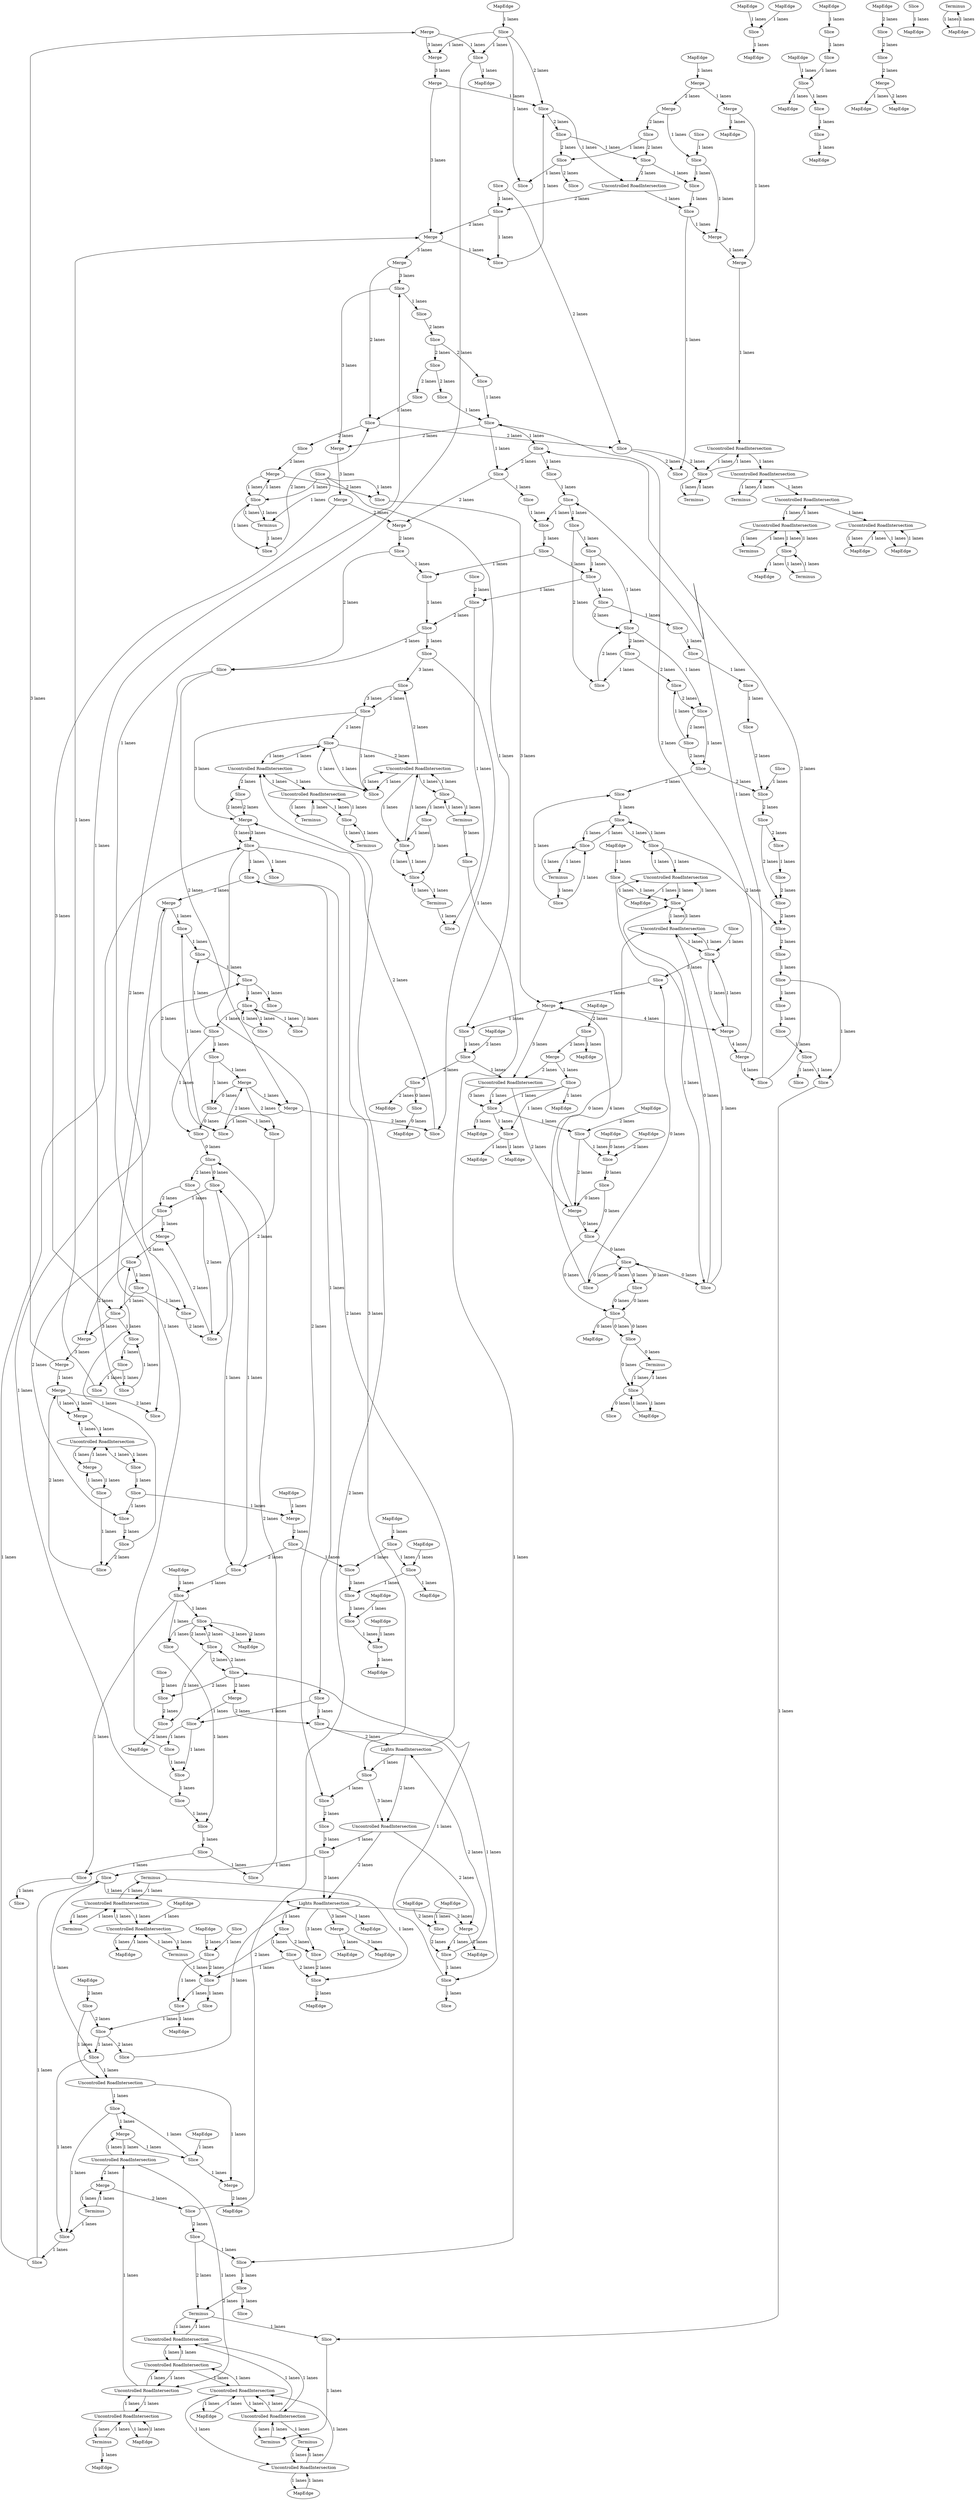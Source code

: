 digraph {
    0 [ label = "Merge" ]
    1 [ label = "MapEdge" ]
    2 [ label = "Merge" ]
    3 [ label = "Slice" ]
    4 [ label = "Lights RoadIntersection" ]
    5 [ label = "Merge" ]
    6 [ label = "Merge" ]
    7 [ label = "Merge" ]
    8 [ label = "Slice" ]
    9 [ label = "MapEdge" ]
    10 [ label = "Uncontrolled RoadIntersection" ]
    11 [ label = "Slice" ]
    12 [ label = "Slice" ]
    13 [ label = "Uncontrolled RoadIntersection" ]
    14 [ label = "Merge" ]
    15 [ label = "MapEdge" ]
    16 [ label = "MapEdge" ]
    17 [ label = "MapEdge" ]
    18 [ label = "Terminus" ]
    19 [ label = "MapEdge" ]
    20 [ label = "Slice" ]
    21 [ label = "Slice" ]
    22 [ label = "MapEdge" ]
    23 [ label = "Merge" ]
    24 [ label = "Uncontrolled RoadIntersection" ]
    25 [ label = "MapEdge" ]
    26 [ label = "Merge" ]
    27 [ label = "Slice" ]
    28 [ label = "MapEdge" ]
    29 [ label = "Slice" ]
    30 [ label = "Merge" ]
    31 [ label = "Terminus" ]
    32 [ label = "Merge" ]
    33 [ label = "Slice" ]
    34 [ label = "Uncontrolled RoadIntersection" ]
    35 [ label = "Terminus" ]
    36 [ label = "Merge" ]
    37 [ label = "Merge" ]
    38 [ label = "Uncontrolled RoadIntersection" ]
    39 [ label = "Terminus" ]
    40 [ label = "Uncontrolled RoadIntersection" ]
    41 [ label = "Terminus" ]
    42 [ label = "Merge" ]
    43 [ label = "Slice" ]
    44 [ label = "Slice" ]
    45 [ label = "Merge" ]
    46 [ label = "Terminus" ]
    47 [ label = "MapEdge" ]
    48 [ label = "Uncontrolled RoadIntersection" ]
    49 [ label = "Merge" ]
    50 [ label = "Slice" ]
    51 [ label = "Slice" ]
    52 [ label = "Merge" ]
    53 [ label = "Slice" ]
    54 [ label = "Slice" ]
    55 [ label = "Merge" ]
    56 [ label = "Slice" ]
    57 [ label = "Merge" ]
    58 [ label = "Merge" ]
    59 [ label = "Slice" ]
    60 [ label = "Slice" ]
    61 [ label = "MapEdge" ]
    62 [ label = "MapEdge" ]
    63 [ label = "MapEdge" ]
    64 [ label = "Slice" ]
    65 [ label = "Slice" ]
    66 [ label = "Slice" ]
    67 [ label = "Slice" ]
    68 [ label = "Merge" ]
    69 [ label = "Merge" ]
    70 [ label = "MapEdge" ]
    71 [ label = "Slice" ]
    72 [ label = "Slice" ]
    73 [ label = "Slice" ]
    74 [ label = "Slice" ]
    75 [ label = "Slice" ]
    76 [ label = "Uncontrolled RoadIntersection" ]
    77 [ label = "Uncontrolled RoadIntersection" ]
    78 [ label = "Uncontrolled RoadIntersection" ]
    79 [ label = "Slice" ]
    80 [ label = "MapEdge" ]
    81 [ label = "Slice" ]
    82 [ label = "Slice" ]
    83 [ label = "MapEdge" ]
    84 [ label = "Terminus" ]
    85 [ label = "MapEdge" ]
    86 [ label = "Uncontrolled RoadIntersection" ]
    87 [ label = "Terminus" ]
    88 [ label = "Uncontrolled RoadIntersection" ]
    89 [ label = "MapEdge" ]
    90 [ label = "Merge" ]
    91 [ label = "MapEdge" ]
    92 [ label = "MapEdge" ]
    93 [ label = "Slice" ]
    94 [ label = "Slice" ]
    95 [ label = "Slice" ]
    96 [ label = "Slice" ]
    97 [ label = "Uncontrolled RoadIntersection" ]
    98 [ label = "Slice" ]
    99 [ label = "MapEdge" ]
    100 [ label = "Slice" ]
    101 [ label = "Slice" ]
    102 [ label = "MapEdge" ]
    103 [ label = "Slice" ]
    104 [ label = "Slice" ]
    105 [ label = "Slice" ]
    106 [ label = "Slice" ]
    107 [ label = "Slice" ]
    108 [ label = "Slice" ]
    109 [ label = "Merge" ]
    110 [ label = "Merge" ]
    111 [ label = "Slice" ]
    112 [ label = "Slice" ]
    113 [ label = "Slice" ]
    114 [ label = "Slice" ]
    115 [ label = "Slice" ]
    116 [ label = "Slice" ]
    117 [ label = "Slice" ]
    118 [ label = "Slice" ]
    119 [ label = "Slice" ]
    120 [ label = "Slice" ]
    121 [ label = "Slice" ]
    122 [ label = "Slice" ]
    123 [ label = "Slice" ]
    124 [ label = "MapEdge" ]
    125 [ label = "MapEdge" ]
    126 [ label = "Slice" ]
    127 [ label = "MapEdge" ]
    128 [ label = "Slice" ]
    129 [ label = "Slice" ]
    130 [ label = "Merge" ]
    131 [ label = "Merge" ]
    132 [ label = "Terminus" ]
    133 [ label = "Slice" ]
    134 [ label = "Slice" ]
    135 [ label = "MapEdge" ]
    136 [ label = "MapEdge" ]
    137 [ label = "Slice" ]
    138 [ label = "Slice" ]
    139 [ label = "Slice" ]
    140 [ label = "MapEdge" ]
    141 [ label = "MapEdge" ]
    142 [ label = "Slice" ]
    143 [ label = "Slice" ]
    144 [ label = "Slice" ]
    145 [ label = "Uncontrolled RoadIntersection" ]
    146 [ label = "MapEdge" ]
    147 [ label = "Terminus" ]
    148 [ label = "MapEdge" ]
    149 [ label = "Slice" ]
    150 [ label = "Slice" ]
    151 [ label = "Slice" ]
    152 [ label = "MapEdge" ]
    153 [ label = "MapEdge" ]
    154 [ label = "Slice" ]
    155 [ label = "Slice" ]
    156 [ label = "Slice" ]
    157 [ label = "Slice" ]
    158 [ label = "MapEdge" ]
    159 [ label = "Slice" ]
    160 [ label = "Slice" ]
    161 [ label = "Terminus" ]
    162 [ label = "MapEdge" ]
    163 [ label = "Uncontrolled RoadIntersection" ]
    164 [ label = "Uncontrolled RoadIntersection" ]
    165 [ label = "Slice" ]
    166 [ label = "Slice" ]
    167 [ label = "Slice" ]
    168 [ label = "Slice" ]
    169 [ label = "Slice" ]
    170 [ label = "Slice" ]
    171 [ label = "Slice" ]
    172 [ label = "Slice" ]
    173 [ label = "Slice" ]
    174 [ label = "Slice" ]
    175 [ label = "Slice" ]
    176 [ label = "Slice" ]
    177 [ label = "Slice" ]
    178 [ label = "MapEdge" ]
    179 [ label = "Slice" ]
    180 [ label = "Slice" ]
    181 [ label = "Slice" ]
    182 [ label = "Uncontrolled RoadIntersection" ]
    183 [ label = "Slice" ]
    184 [ label = "MapEdge" ]
    185 [ label = "MapEdge" ]
    186 [ label = "Slice" ]
    187 [ label = "Merge" ]
    188 [ label = "Merge" ]
    189 [ label = "Slice" ]
    190 [ label = "Slice" ]
    191 [ label = "Slice" ]
    192 [ label = "Slice" ]
    193 [ label = "Slice" ]
    194 [ label = "Slice" ]
    195 [ label = "Merge" ]
    196 [ label = "Slice" ]
    197 [ label = "Slice" ]
    198 [ label = "Slice" ]
    199 [ label = "Merge" ]
    200 [ label = "Slice" ]
    201 [ label = "Uncontrolled RoadIntersection" ]
    202 [ label = "Slice" ]
    203 [ label = "Slice" ]
    204 [ label = "Slice" ]
    205 [ label = "Slice" ]
    206 [ label = "Slice" ]
    207 [ label = "Slice" ]
    208 [ label = "Merge" ]
    209 [ label = "Slice" ]
    210 [ label = "Slice" ]
    211 [ label = "Slice" ]
    212 [ label = "Slice" ]
    213 [ label = "Slice" ]
    214 [ label = "MapEdge" ]
    215 [ label = "Merge" ]
    216 [ label = "MapEdge" ]
    217 [ label = "MapEdge" ]
    218 [ label = "Slice" ]
    219 [ label = "Slice" ]
    220 [ label = "Slice" ]
    221 [ label = "Slice" ]
    222 [ label = "Slice" ]
    223 [ label = "Slice" ]
    224 [ label = "Slice" ]
    225 [ label = "Slice" ]
    226 [ label = "Slice" ]
    227 [ label = "Slice" ]
    228 [ label = "Slice" ]
    229 [ label = "Slice" ]
    230 [ label = "Slice" ]
    231 [ label = "Terminus" ]
    232 [ label = "Slice" ]
    233 [ label = "Slice" ]
    234 [ label = "Slice" ]
    235 [ label = "Slice" ]
    236 [ label = "Merge" ]
    237 [ label = "Merge" ]
    238 [ label = "Slice" ]
    239 [ label = "Slice" ]
    240 [ label = "Terminus" ]
    241 [ label = "MapEdge" ]
    242 [ label = "Uncontrolled RoadIntersection" ]
    243 [ label = "Uncontrolled RoadIntersection" ]
    244 [ label = "MapEdge" ]
    245 [ label = "Slice" ]
    246 [ label = "Slice" ]
    247 [ label = "Slice" ]
    248 [ label = "Slice" ]
    249 [ label = "Slice" ]
    250 [ label = "Slice" ]
    251 [ label = "Terminus" ]
    252 [ label = "Slice" ]
    253 [ label = "Slice" ]
    254 [ label = "Uncontrolled RoadIntersection" ]
    255 [ label = "Slice" ]
    256 [ label = "Slice" ]
    257 [ label = "MapEdge" ]
    258 [ label = "MapEdge" ]
    259 [ label = "Merge" ]
    260 [ label = "Slice" ]
    261 [ label = "Slice" ]
    262 [ label = "Slice" ]
    263 [ label = "MapEdge" ]
    264 [ label = "Slice" ]
    265 [ label = "MapEdge" ]
    266 [ label = "Slice" ]
    267 [ label = "Slice" ]
    268 [ label = "Slice" ]
    269 [ label = "Slice" ]
    270 [ label = "Slice" ]
    271 [ label = "Slice" ]
    272 [ label = "Slice" ]
    273 [ label = "Slice" ]
    274 [ label = "Slice" ]
    275 [ label = "Slice" ]
    276 [ label = "Slice" ]
    277 [ label = "Slice" ]
    278 [ label = "Slice" ]
    279 [ label = "Slice" ]
    280 [ label = "Slice" ]
    281 [ label = "Slice" ]
    282 [ label = "Slice" ]
    283 [ label = "Slice" ]
    284 [ label = "Slice" ]
    285 [ label = "Slice" ]
    286 [ label = "Slice" ]
    287 [ label = "Slice" ]
    288 [ label = "Slice" ]
    289 [ label = "Slice" ]
    290 [ label = "Slice" ]
    291 [ label = "Slice" ]
    292 [ label = "Slice" ]
    293 [ label = "Slice" ]
    294 [ label = "Terminus" ]
    295 [ label = "Slice" ]
    296 [ label = "Slice" ]
    297 [ label = "Slice" ]
    298 [ label = "Slice" ]
    299 [ label = "MapEdge" ]
    300 [ label = "MapEdge" ]
    301 [ label = "Slice" ]
    302 [ label = "Slice" ]
    303 [ label = "Slice" ]
    304 [ label = "Slice" ]
    305 [ label = "Slice" ]
    306 [ label = "Slice" ]
    307 [ label = "Uncontrolled RoadIntersection" ]
    308 [ label = "Terminus" ]
    309 [ label = "Slice" ]
    310 [ label = "MapEdge" ]
    311 [ label = "Slice" ]
    312 [ label = "Slice" ]
    313 [ label = "Merge" ]
    314 [ label = "Slice" ]
    315 [ label = "Slice" ]
    316 [ label = "Lights RoadIntersection" ]
    317 [ label = "Slice" ]
    318 [ label = "MapEdge" ]
    319 [ label = "Slice" ]
    320 [ label = "MapEdge" ]
    321 [ label = "MapEdge" ]
    322 [ label = "MapEdge" ]
    323 [ label = "Slice" ]
    324 [ label = "MapEdge" ]
    325 [ label = "Slice" ]
    326 [ label = "MapEdge" ]
    327 [ label = "Slice" ]
    328 [ label = "Slice" ]
    329 [ label = "Slice" ]
    330 [ label = "MapEdge" ]
    331 [ label = "MapEdge" ]
    332 [ label = "Slice" ]
    333 [ label = "Slice" ]
    334 [ label = "Slice" ]
    335 [ label = "Slice" ]
    336 [ label = "Slice" ]
    337 [ label = "Slice" ]
    338 [ label = "Slice" ]
    339 [ label = "Slice" ]
    340 [ label = "Slice" ]
    341 [ label = "Slice" ]
    342 [ label = "Slice" ]
    343 [ label = "Slice" ]
    344 [ label = "Slice" ]
    345 [ label = "MapEdge" ]
    346 [ label = "Slice" ]
    347 [ label = "Slice" ]
    348 [ label = "Slice" ]
    349 [ label = "Uncontrolled RoadIntersection" ]
    350 [ label = "Slice" ]
    351 [ label = "Slice" ]
    352 [ label = "Slice" ]
    353 [ label = "Slice" ]
    354 [ label = "Slice" ]
    355 [ label = "MapEdge" ]
    356 [ label = "Uncontrolled RoadIntersection" ]
    357 [ label = "Terminus" ]
    358 [ label = "Merge" ]
    359 [ label = "Slice" ]
    360 [ label = "Terminus" ]
    361 [ label = "Slice" ]
    362 [ label = "Terminus" ]
    363 [ label = "Uncontrolled RoadIntersection" ]
    364 [ label = "Slice" ]
    365 [ label = "Terminus" ]
    366 [ label = "MapEdge" ]
    367 [ label = "Slice" ]
    368 [ label = "MapEdge" ]
    369 [ label = "MapEdge" ]
    370 [ label = "Slice" ]
    371 [ label = "Slice" ]
    0 -> 66 [ label = "1 lanes" ]
    66 -> 1 [ label = "1 lanes" ]
    2 -> 281 [ label = "2 lanes" ]
    281 -> 3 [ label = "2 lanes" ]
    4 -> 245 [ label = "2 lanes" ]
    245 -> 5 [ label = "2 lanes" ]
    6 -> 7 [ label = "2 lanes" ]
    8 -> 338 [ label = "2 lanes" ]
    338 -> 9 [ label = "2 lanes" ]
    10 -> 30 [ label = "2 lanes" ]
    30 -> 11 [ label = "2 lanes" ]
    12 -> 13 [ label = "1 lanes" ]
    14 -> 36 [ label = "1 lanes" ]
    36 -> 15 [ label = "1 lanes" ]
    16 -> 346 [ label = "1 lanes" ]
    346 -> 17 [ label = "1 lanes" ]
    18 -> 138 [ label = "1 lanes" ]
    138 -> 18 [ label = "1 lanes" ]
    138 -> 19 [ label = "1 lanes" ]
    19 -> 138 [ label = "1 lanes" ]
    20 -> 21 [ label = "1 lanes" ]
    21 -> 137 [ label = "1 lanes" ]
    137 -> 22 [ label = "1 lanes" ]
    23 -> 106 [ label = "1 lanes" ]
    106 -> 218 [ label = "1 lanes" ]
    218 -> 5 [ label = "1 lanes" ]
    24 -> 25 [ label = "1 lanes" ]
    25 -> 24 [ label = "1 lanes" ]
    26 -> 60 [ label = "1 lanes" ]
    60 -> 27 [ label = "1 lanes" ]
    26 -> 291 [ label = "2 lanes" ]
    291 -> 208 [ label = "2 lanes" ]
    28 -> 29 [ label = "1 lanes" ]
    30 -> 31 [ label = "1 lanes" ]
    31 -> 30 [ label = "1 lanes" ]
    5 -> 27 [ label = "1 lanes" ]
    32 -> 234 [ label = "0 lanes" ]
    234 -> 298 [ label = "0 lanes" ]
    298 -> 107 [ label = "0 lanes" ]
    107 -> 33 [ label = "0 lanes" ]
    34 -> 35 [ label = "1 lanes" ]
    35 -> 34 [ label = "1 lanes" ]
    36 -> 37 [ label = "1 lanes" ]
    38 -> 40 [ label = "1 lanes" ]
    40 -> 38 [ label = "1 lanes" ]
    40 -> 39 [ label = "1 lanes" ]
    39 -> 40 [ label = "1 lanes" ]
    40 -> 354 [ label = "1 lanes" ]
    354 -> 40 [ label = "1 lanes" ]
    354 -> 41 [ label = "1 lanes" ]
    41 -> 354 [ label = "1 lanes" ]
    42 -> 367 [ label = "2 lanes" ]
    367 -> 43 [ label = "2 lanes" ]
    44 -> 371 [ label = "1 lanes" ]
    371 -> 219 [ label = "1 lanes" ]
    45 -> 303 [ label = "1 lanes" ]
    303 -> 182 [ label = "1 lanes" ]
    182 -> 120 [ label = "1 lanes" ]
    120 -> 110 [ label = "1 lanes" ]
    110 -> 37 [ label = "1 lanes" ]
    37 -> 307 [ label = "1 lanes" ]
    307 -> 356 [ label = "1 lanes" ]
    356 -> 38 [ label = "1 lanes" ]
    38 -> 24 [ label = "1 lanes" ]
    46 -> 86 [ label = "1 lanes" ]
    86 -> 46 [ label = "1 lanes" ]
    86 -> 34 [ label = "1 lanes" ]
    34 -> 86 [ label = "1 lanes" ]
    34 -> 47 [ label = "1 lanes" ]
    47 -> 34 [ label = "1 lanes" ]
    48 -> 49 [ label = "2 lanes" ]
    50 -> 51 [ label = "0 lanes" ]
    52 -> 53 [ label = "0 lanes" ]
    54 -> 55 [ label = "2 lanes" ]
    56 -> 227 [ label = "2 lanes" ]
    227 -> 58 [ label = "2 lanes" ]
    58 -> 118 [ label = "2 lanes" ]
    118 -> 57 [ label = "2 lanes" ]
    262 -> 58 [ label = "1 lanes" ]
    27 -> 96 [ label = "1 lanes" ]
    96 -> 221 [ label = "1 lanes" ]
    221 -> 59 [ label = "1 lanes" ]
    5 -> 60 [ label = "2 lanes" ]
    60 -> 32 [ label = "2 lanes" ]
    55 -> 61 [ label = "1 lanes" ]
    62 -> 12 [ label = "2 lanes" ]
    63 -> 64 [ label = "1 lanes" ]
    65 -> 66 [ label = "1 lanes" ]
    66 -> 67 [ label = "1 lanes" ]
    68 -> 69 [ label = "4 lanes" ]
    70 -> 29 [ label = "2 lanes" ]
    29 -> 71 [ label = "2 lanes" ]
    72 -> 255 [ label = "1 lanes" ]
    255 -> 154 [ label = "1 lanes" ]
    154 -> 73 [ label = "1 lanes" ]
    74 -> 75 [ label = "0 lanes" ]
    76 -> 145 [ label = "1 lanes" ]
    145 -> 76 [ label = "1 lanes" ]
    145 -> 77 [ label = "1 lanes" ]
    77 -> 145 [ label = "1 lanes" ]
    78 -> 79 [ label = "1 lanes" ]
    79 -> 78 [ label = "1 lanes" ]
    80 -> 20 [ label = "1 lanes" ]
    81 -> 311 [ label = "1 lanes" ]
    311 -> 82 [ label = "1 lanes" ]
    83 -> 77 [ label = "1 lanes" ]
    77 -> 83 [ label = "1 lanes" ]
    77 -> 84 [ label = "1 lanes" ]
    84 -> 77 [ label = "1 lanes" ]
    64 -> 75 [ label = "1 lanes" ]
    53 -> 192 [ label = "0 lanes" ]
    192 -> 74 [ label = "0 lanes" ]
    75 -> 78 [ label = "1 lanes" ]
    78 -> 75 [ label = "1 lanes" ]
    78 -> 85 [ label = "1 lanes" ]
    85 -> 78 [ label = "1 lanes" ]
    86 -> 87 [ label = "1 lanes" ]
    87 -> 86 [ label = "1 lanes" ]
    75 -> 88 [ label = "1 lanes" ]
    88 -> 75 [ label = "1 lanes" ]
    52 -> 195 [ label = "4 lanes" ]
    195 -> 68 [ label = "4 lanes" ]
    51 -> 89 [ label = "0 lanes" ]
    90 -> 72 [ label = "1 lanes" ]
    72 -> 256 [ label = "1 lanes" ]
    256 -> 91 [ label = "1 lanes" ]
    92 -> 73 [ label = "0 lanes" ]
    73 -> 155 [ label = "0 lanes" ]
    155 -> 53 [ label = "0 lanes" ]
    93 -> 213 [ label = "1 lanes" ]
    213 -> 94 [ label = "1 lanes" ]
    95 -> 96 [ label = "1 lanes" ]
    208 -> 260 [ label = "3 lanes" ]
    260 -> 246 [ label = "3 lanes" ]
    246 -> 48 [ label = "3 lanes" ]
    97 -> 200 [ label = "1 lanes" ]
    200 -> 97 [ label = "1 lanes" ]
    200 -> 248 [ label = "1 lanes" ]
    248 -> 200 [ label = "1 lanes" ]
    248 -> 201 [ label = "1 lanes" ]
    201 -> 248 [ label = "1 lanes" ]
    98 -> 99 [ label = "1 lanes" ]
    100 -> 101 [ label = "1 lanes" ]
    102 -> 319 [ label = "2 lanes" ]
    319 -> 90 [ label = "2 lanes" ]
    90 -> 254 [ label = "2 lanes" ]
    254 -> 52 [ label = "2 lanes" ]
    347 -> 103 [ label = "1 lanes" ]
    104 -> 180 [ label = "1 lanes" ]
    180 -> 189 [ label = "1 lanes" ]
    189 -> 105 [ label = "1 lanes" ]
    104 -> 106 [ label = "1 lanes" ]
    103 -> 107 [ label = "2 lanes" ]
    107 -> 224 [ label = "2 lanes" ]
    224 -> 262 [ label = "2 lanes" ]
    262 -> 108 [ label = "2 lanes" ]
    109 -> 113 [ label = "1 lanes" ]
    113 -> 110 [ label = "1 lanes" ]
    111 -> 122 [ label = "1 lanes" ]
    122 -> 93 [ label = "1 lanes" ]
    93 -> 111 [ label = "1 lanes" ]
    112 -> 113 [ label = "1 lanes" ]
    113 -> 114 [ label = "1 lanes" ]
    115 -> 183 [ label = "1 lanes" ]
    183 -> 116 [ label = "1 lanes" ]
    117 -> 118 [ label = "1 lanes" ]
    118 -> 229 [ label = "1 lanes" ]
    229 -> 312 [ label = "1 lanes" ]
    312 -> 111 [ label = "1 lanes" ]
    119 -> 181 [ label = "1 lanes" ]
    181 -> 114 [ label = "1 lanes" ]
    114 -> 120 [ label = "1 lanes" ]
    120 -> 121 [ label = "1 lanes" ]
    122 -> 123 [ label = "1 lanes" ]
    124 -> 42 [ label = "1 lanes" ]
    126 -> 54 [ label = "2 lanes" ]
    55 -> 127 [ label = "2 lanes" ]
    128 -> 59 [ label = "1 lanes" ]
    59 -> 128 [ label = "1 lanes" ]
    129 -> 59 [ label = "1 lanes" ]
    59 -> 129 [ label = "1 lanes" ]
    130 -> 142 [ label = "1 lanes" ]
    142 -> 131 [ label = "1 lanes" ]
    130 -> 10 [ label = "1 lanes" ]
    10 -> 130 [ label = "1 lanes" ]
    10 -> 242 [ label = "1 lanes" ]
    242 -> 10 [ label = "1 lanes" ]
    242 -> 76 [ label = "1 lanes" ]
    76 -> 242 [ label = "1 lanes" ]
    76 -> 163 [ label = "1 lanes" ]
    163 -> 76 [ label = "1 lanes" ]
    163 -> 132 [ label = "1 lanes" ]
    132 -> 163 [ label = "1 lanes" ]
    133 -> 134 [ label = "1 lanes" ]
    134 -> 135 [ label = "1 lanes" ]
    136 -> 137 [ label = "1 lanes" ]
    137 -> 133 [ label = "1 lanes" ]
    138 -> 139 [ label = "0 lanes" ]
    140 -> 34 [ label = "1 lanes" ]
    141 -> 142 [ label = "1 lanes" ]
    142 -> 361 [ label = "1 lanes" ]
    361 -> 336 [ label = "1 lanes" ]
    336 -> 314 [ label = "1 lanes" ]
    314 -> 260 [ label = "1 lanes" ]
    143 -> 144 [ label = "2 lanes" ]
    31 -> 336 [ label = "1 lanes" ]
    46 -> 144 [ label = "1 lanes" ]
    50 -> 125 [ label = "2 lanes" ]
    74 -> 88 [ label = "1 lanes" ]
    145 -> 146 [ label = "1 lanes" ]
    146 -> 145 [ label = "1 lanes" ]
    145 -> 164 [ label = "1 lanes" ]
    164 -> 145 [ label = "1 lanes" ]
    164 -> 147 [ label = "1 lanes" ]
    147 -> 164 [ label = "1 lanes" ]
    219 -> 347 [ label = "1 lanes" ]
    148 -> 24 [ label = "1 lanes" ]
    24 -> 148 [ label = "1 lanes" ]
    65 -> 149 [ label = "1 lanes" ]
    150 -> 151 [ label = "1 lanes" ]
    53 -> 193 [ label = "0 lanes" ]
    193 -> 152 [ label = "0 lanes" ]
    153 -> 154 [ label = "2 lanes" ]
    154 -> 52 [ label = "2 lanes" ]
    155 -> 52 [ label = "0 lanes" ]
    156 -> 293 [ label = "2 lanes" ]
    293 -> 7 [ label = "2 lanes" ]
    3 -> 358 [ label = "2 lanes" ]
    358 -> 157 [ label = "2 lanes" ]
    157 -> 195 [ label = "3 lanes" ]
    195 -> 254 [ label = "3 lanes" ]
    254 -> 255 [ label = "3 lanes" ]
    255 -> 158 [ label = "3 lanes" ]
    159 -> 160 [ label = "1 lanes" ]
    161 -> 162 [ label = "1 lanes" ]
    162 -> 161 [ label = "1 lanes" ]
    164 -> 163 [ label = "1 lanes" ]
    163 -> 164 [ label = "1 lanes" ]
    164 -> 84 [ label = "1 lanes" ]
    165 -> 166 [ label = "1 lanes" ]
    167 -> 352 [ label = "2 lanes" ]
    352 -> 344 [ label = "2 lanes" ]
    344 -> 168 [ label = "2 lanes" ]
    268 -> 351 [ label = "2 lanes" ]
    351 -> 169 [ label = "2 lanes" ]
    170 -> 268 [ label = "2 lanes" ]
    171 -> 170 [ label = "1 lanes" ]
    172 -> 171 [ label = "1 lanes" ]
    173 -> 172 [ label = "1 lanes" ]
    174 -> 147 [ label = "1 lanes" ]
    176 -> 175 [ label = "1 lanes" ]
    177 -> 166 [ label = "1 lanes" ]
    166 -> 174 [ label = "1 lanes" ]
    132 -> 174 [ label = "1 lanes" ]
    11 -> 176 [ label = "2 lanes" ]
    176 -> 132 [ label = "2 lanes" ]
    178 -> 14 [ label = "1 lanes" ]
    64 -> 74 [ label = "1 lanes" ]
    179 -> 23 [ label = "2 lanes" ]
    48 -> 316 [ label = "2 lanes" ]
    23 -> 180 [ label = "2 lanes" ]
    180 -> 4 [ label = "2 lanes" ]
    14 -> 109 [ label = "2 lanes" ]
    109 -> 150 [ label = "2 lanes" ]
    150 -> 181 [ label = "2 lanes" ]
    181 -> 182 [ label = "2 lanes" ]
    182 -> 183 [ label = "2 lanes" ]
    183 -> 313 [ label = "2 lanes" ]
    131 -> 184 [ label = "2 lanes" ]
    48 -> 211 [ label = "1 lanes" ]
    211 -> 315 [ label = "1 lanes" ]
    315 -> 335 [ label = "1 lanes" ]
    335 -> 13 [ label = "1 lanes" ]
    185 -> 253 [ label = "2 lanes" ]
    253 -> 50 [ label = "2 lanes" ]
    186 -> 353 [ label = "1 lanes" ]
    353 -> 42 [ label = "1 lanes" ]
    187 -> 188 [ label = "1 lanes" ]
    71 -> 189 [ label = "1 lanes" ]
    189 -> 179 [ label = "1 lanes" ]
    71 -> 4 [ label = "2 lanes" ]
    190 -> 192 [ label = "0 lanes" ]
    192 -> 191 [ label = "0 lanes" ]
    191 -> 88 [ label = "0 lanes" ]
    190 -> 193 [ label = "0 lanes" ]
    193 -> 194 [ label = "0 lanes" ]
    194 -> 18 [ label = "0 lanes" ]
    191 -> 82 [ label = "0 lanes" ]
    191 -> 192 [ label = "0 lanes" ]
    192 -> 190 [ label = "0 lanes" ]
    190 -> 193 [ label = "0 lanes" ]
    193 -> 194 [ label = "0 lanes" ]
    194 -> 138 [ label = "0 lanes" ]
    82 -> 195 [ label = "1 lanes" ]
    195 -> 196 [ label = "1 lanes" ]
    7 -> 159 [ label = "2 lanes" ]
    159 -> 226 [ label = "2 lanes" ]
    226 -> 26 [ label = "2 lanes" ]
    197 -> 285 [ label = "1 lanes" ]
    285 -> 198 [ label = "1 lanes" ]
    197 -> 156 [ label = "2 lanes" ]
    69 -> 283 [ label = "2 lanes" ]
    283 -> 199 [ label = "2 lanes" ]
    69 -> 197 [ label = "4 lanes" ]
    200 -> 201 [ label = "2 lanes" ]
    201 -> 206 [ label = "2 lanes" ]
    206 -> 207 [ label = "2 lanes" ]
    207 -> 200 [ label = "2 lanes" ]
    202 -> 301 [ label = "1 lanes" ]
    301 -> 203 [ label = "1 lanes" ]
    12 -> 334 [ label = "2 lanes" ]
    334 -> 204 [ label = "2 lanes" ]
    204 -> 316 [ label = "3 lanes" ]
    205 -> 206 [ label = "3 lanes" ]
    206 -> 207 [ label = "3 lanes" ]
    207 -> 208 [ label = "3 lanes" ]
    208 -> 260 [ label = "3 lanes" ]
    208 -> 209 [ label = "2 lanes" ]
    210 -> 211 [ label = "3 lanes" ]
    211 -> 316 [ label = "3 lanes" ]
    212 -> 144 [ label = "2 lanes" ]
    260 -> 247 [ label = "2 lanes" ]
    247 -> 210 [ label = "2 lanes" ]
    44 -> 8 [ label = "2 lanes" ]
    8 -> 44 [ label = "2 lanes" ]
    8 -> 179 [ label = "2 lanes" ]
    179 -> 8 [ label = "2 lanes" ]
    2 -> 213 [ label = "3 lanes" ]
    213 -> 199 [ label = "3 lanes" ]
    316 -> 215 [ label = "3 lanes" ]
    215 -> 214 [ label = "3 lanes" ]
    215 -> 216 [ label = "1 lanes" ]
    144 -> 217 [ label = "2 lanes" ]
    218 -> 223 [ label = "1 lanes" ]
    223 -> 220 [ label = "1 lanes" ]
    220 -> 219 [ label = "1 lanes" ]
    220 -> 221 [ label = "1 lanes" ]
    221 -> 222 [ label = "1 lanes" ]
    106 -> 223 [ label = "1 lanes" ]
    224 -> 227 [ label = "2 lanes" ]
    108 -> 117 [ label = "2 lanes" ]
    117 -> 239 [ label = "2 lanes" ]
    239 -> 188 [ label = "2 lanes" ]
    188 -> 67 [ label = "2 lanes" ]
    225 -> 287 [ label = "2 lanes" ]
    287 -> 290 [ label = "2 lanes" ]
    290 -> 226 [ label = "2 lanes" ]
    226 -> 230 [ label = "2 lanes" ]
    230 -> 227 [ label = "2 lanes" ]
    228 -> 286 [ label = "1 lanes" ]
    286 -> 267 [ label = "1 lanes" ]
    267 -> 173 [ label = "1 lanes" ]
    229 -> 230 [ label = "1 lanes" ]
    32 -> 26 [ label = "1 lanes" ]
    231 -> 232 [ label = "1 lanes" ]
    233 -> 234 [ label = "1 lanes" ]
    234 -> 56 [ label = "1 lanes" ]
    370 -> 348 [ label = "1 lanes" ]
    348 -> 235 [ label = "1 lanes" ]
    188 -> 236 [ label = "1 lanes" ]
    188 -> 236 [ label = "1 lanes" ]
    237 -> 238 [ label = "1 lanes" ]
    238 -> 237 [ label = "1 lanes" ]
    238 -> 239 [ label = "1 lanes" ]
    240 -> 243 [ label = "1 lanes" ]
    243 -> 240 [ label = "1 lanes" ]
    243 -> 241 [ label = "1 lanes" ]
    241 -> 243 [ label = "1 lanes" ]
    242 -> 243 [ label = "1 lanes" ]
    243 -> 242 [ label = "1 lanes" ]
    240 -> 244 [ label = "1 lanes" ]
    260 -> 245 [ label = "1 lanes" ]
    245 -> 104 [ label = "1 lanes" ]
    186 -> 349 [ label = "1 lanes" ]
    349 -> 186 [ label = "1 lanes" ]
    349 -> 236 [ label = "1 lanes" ]
    236 -> 349 [ label = "1 lanes" ]
    4 -> 246 [ label = "1 lanes" ]
    246 -> 247 [ label = "1 lanes" ]
    207 -> 248 [ label = "1 lanes" ]
    249 -> 175 [ label = "1 lanes" ]
    175 -> 266 [ label = "1 lanes" ]
    266 -> 250 [ label = "1 lanes" ]
    201 -> 340 [ label = "1 lanes" ]
    340 -> 201 [ label = "1 lanes" ]
    340 -> 251 [ label = "1 lanes" ]
    251 -> 340 [ label = "1 lanes" ]
    252 -> 196 [ label = "1 lanes" ]
    196 -> 253 [ label = "1 lanes" ]
    253 -> 254 [ label = "1 lanes" ]
    254 -> 255 [ label = "1 lanes" ]
    255 -> 256 [ label = "1 lanes" ]
    256 -> 257 [ label = "1 lanes" ]
    258 -> 65 [ label = "1 lanes" ]
    65 -> 259 [ label = "1 lanes" ]
    260 -> 261 [ label = "1 lanes" ]
    43 -> 370 [ label = "1 lanes" ]
    370 -> 44 [ label = "1 lanes" ]
    33 -> 262 [ label = "1 lanes" ]
    43 -> 33 [ label = "1 lanes" ]
    33 -> 43 [ label = "1 lanes" ]
    263 -> 264 [ label = "1 lanes" ]
    316 -> 265 [ label = "1 lanes" ]
    316 -> 49 [ label = "2 lanes" ]
    201 -> 341 [ label = "1 lanes" ]
    341 -> 201 [ label = "1 lanes" ]
    341 -> 343 [ label = "1 lanes" ]
    343 -> 341 [ label = "1 lanes" ]
    343 -> 231 [ label = "1 lanes" ]
    231 -> 343 [ label = "1 lanes" ]
    251 -> 249 [ label = "0 lanes" ]
    266 -> 132 [ label = "2 lanes" ]
    267 -> 271 [ label = "2 lanes" ]
    271 -> 276 [ label = "2 lanes" ]
    276 -> 275 [ label = "2 lanes" ]
    275 -> 278 [ label = "2 lanes" ]
    278 -> 274 [ label = "2 lanes" ]
    274 -> 272 [ label = "2 lanes" ]
    272 -> 268 [ label = "2 lanes" ]
    269 -> 268 [ label = "1 lanes" ]
    270 -> 271 [ label = "1 lanes" ]
    278 -> 272 [ label = "1 lanes" ]
    272 -> 273 [ label = "2 lanes" ]
    274 -> 275 [ label = "1 lanes" ]
    276 -> 277 [ label = "1 lanes" ]
    271 -> 278 [ label = "1 lanes" ]
    279 -> 277 [ label = "2 lanes" ]
    277 -> 271 [ label = "2 lanes" ]
    280 -> 281 [ label = "1 lanes" ]
    282 -> 283 [ label = "1 lanes" ]
    283 -> 156 [ label = "1 lanes" ]
    156 -> 284 [ label = "1 lanes" ]
    284 -> 285 [ label = "1 lanes" ]
    285 -> 279 [ label = "1 lanes" ]
    279 -> 270 [ label = "1 lanes" ]
    270 -> 286 [ label = "1 lanes" ]
    286 -> 287 [ label = "1 lanes" ]
    287 -> 232 [ label = "1 lanes" ]
    288 -> 302 [ label = "2 lanes" ]
    302 -> 280 [ label = "2 lanes" ]
    289 -> 198 [ label = "1 lanes" ]
    198 -> 228 [ label = "1 lanes" ]
    228 -> 160 [ label = "1 lanes" ]
    160 -> 290 [ label = "1 lanes" ]
    290 -> 205 [ label = "1 lanes" ]
    205 -> 291 [ label = "1 lanes" ]
    292 -> 283 [ label = "1 lanes" ]
    283 -> 293 [ label = "1 lanes" ]
    293 -> 289 [ label = "1 lanes" ]
    94 -> 288 [ label = "2 lanes" ]
    288 -> 292 [ label = "2 lanes" ]
    294 -> 297 [ label = "1 lanes" ]
    297 -> 294 [ label = "1 lanes" ]
    297 -> 295 [ label = "1 lanes" ]
    295 -> 297 [ label = "1 lanes" ]
    295 -> 79 [ label = "1 lanes" ]
    79 -> 295 [ label = "1 lanes" ]
    294 -> 296 [ label = "1 lanes" ]
    296 -> 273 [ label = "1 lanes" ]
    273 -> 295 [ label = "1 lanes" ]
    296 -> 297 [ label = "1 lanes" ]
    95 -> 298 [ label = "1 lanes" ]
    316 -> 212 [ label = "3 lanes" ]
    233 -> 32 [ label = "1 lanes" ]
    4 -> 48 [ label = "2 lanes" ]
    49 -> 299 [ label = "2 lanes" ]
    49 -> 71 [ label = "1 lanes" ]
    300 -> 301 [ label = "2 lanes" ]
    301 -> 332 [ label = "2 lanes" ]
    332 -> 317 [ label = "2 lanes" ]
    317 -> 212 [ label = "2 lanes" ]
    302 -> 282 [ label = "2 lanes" ]
    123 -> 313 [ label = "1 lanes" ]
    313 -> 116 [ label = "1 lanes" ]
    116 -> 303 [ label = "1 lanes" ]
    304 -> 281 [ label = "2 lanes" ]
    115 -> 305 [ label = "2 lanes" ]
    305 -> 121 [ label = "2 lanes" ]
    65 -> 303 [ label = "2 lanes" ]
    303 -> 119 [ label = "2 lanes" ]
    119 -> 151 [ label = "2 lanes" ]
    151 -> 306 [ label = "2 lanes" ]
    151 -> 149 [ label = "1 lanes" ]
    307 -> 309 [ label = "1 lanes" ]
    309 -> 307 [ label = "1 lanes" ]
    309 -> 308 [ label = "1 lanes" ]
    308 -> 309 [ label = "1 lanes" ]
    209 -> 208 [ label = "2 lanes" ]
    11 -> 97 [ label = "2 lanes" ]
    97 -> 209 [ label = "2 lanes" ]
    281 -> 305 [ label = "2 lanes" ]
    305 -> 309 [ label = "2 lanes" ]
    310 -> 126 [ label = "2 lanes" ]
    32 -> 56 [ label = "2 lanes" ]
    88 -> 311 [ label = "1 lanes" ]
    311 -> 88 [ label = "1 lanes" ]
    311 -> 68 [ label = "1 lanes" ]
    68 -> 311 [ label = "1 lanes" ]
    6 -> 312 [ label = "3 lanes" ]
    312 -> 57 [ label = "3 lanes" ]
    199 -> 6 [ label = "3 lanes" ]
    259 -> 45 [ label = "3 lanes" ]
    45 -> 313 [ label = "3 lanes" ]
    0 -> 259 [ label = "3 lanes" ]
    57 -> 187 [ label = "3 lanes" ]
    187 -> 0 [ label = "3 lanes" ]
    314 -> 315 [ label = "1 lanes" ]
    315 -> 316 [ label = "1 lanes" ]
    316 -> 317 [ label = "1 lanes" ]
    317 -> 143 [ label = "1 lanes" ]
    143 -> 332 [ label = "1 lanes" ]
    332 -> 203 [ label = "1 lanes" ]
    203 -> 318 [ label = "1 lanes" ]
    95 -> 233 [ label = "1 lanes" ]
    59 -> 95 [ label = "1 lanes" ]
    313 -> 2 [ label = "3 lanes" ]
    319 -> 320 [ label = "1 lanes" ]
    72 -> 321 [ label = "1 lanes" ]
    322 -> 328 [ label = "1 lanes" ]
    328 -> 323 [ label = "1 lanes" ]
    324 -> 329 [ label = "1 lanes" ]
    329 -> 325 [ label = "1 lanes" ]
    326 -> 327 [ label = "1 lanes" ]
    328 -> 329 [ label = "1 lanes" ]
    329 -> 330 [ label = "1 lanes" ]
    331 -> 73 [ label = "2 lanes" ]
    35 -> 332 [ label = "1 lanes" ]
    332 -> 333 [ label = "1 lanes" ]
    333 -> 334 [ label = "1 lanes" ]
    334 -> 335 [ label = "1 lanes" ]
    335 -> 336 [ label = "1 lanes" ]
    337 -> 339 [ label = "2 lanes" ]
    339 -> 338 [ label = "2 lanes" ]
    179 -> 339 [ label = "2 lanes" ]
    340 -> 342 [ label = "1 lanes" ]
    342 -> 341 [ label = "1 lanes" ]
    342 -> 343 [ label = "1 lanes" ]
    79 -> 344 [ label = "2 lanes" ]
    345 -> 346 [ label = "1 lanes" ]
    347 -> 348 [ label = "1 lanes" ]
    237 -> 349 [ label = "1 lanes" ]
    349 -> 237 [ label = "1 lanes" ]
    101 -> 165 [ label = "1 lanes" ]
    165 -> 350 [ label = "1 lanes" ]
    351 -> 352 [ label = "2 lanes" ]
    169 -> 167 [ label = "1 lanes" ]
    168 -> 177 [ label = "1 lanes" ]
    177 -> 100 [ label = "1 lanes" ]
    353 -> 108 [ label = "1 lanes" ]
    252 -> 359 [ label = "1 lanes" ]
    359 -> 304 [ label = "1 lanes" ]
    252 -> 360 [ label = "1 lanes" ]
    360 -> 304 [ label = "1 lanes" ]
    252 -> 157 [ label = "1 lanes" ]
    354 -> 355 [ label = "1 lanes" ]
    356 -> 357 [ label = "1 lanes" ]
    357 -> 356 [ label = "1 lanes" ]
    358 -> 359 [ label = "1 lanes" ]
    359 -> 358 [ label = "1 lanes" ]
    359 -> 360 [ label = "1 lanes" ]
    360 -> 359 [ label = "1 lanes" ]
    13 -> 361 [ label = "1 lanes" ]
    361 -> 130 [ label = "1 lanes" ]
    13 -> 131 [ label = "1 lanes" ]
    97 -> 363 [ label = "1 lanes" ]
    363 -> 97 [ label = "1 lanes" ]
    363 -> 362 [ label = "1 lanes" ]
    362 -> 363 [ label = "1 lanes" ]
    363 -> 364 [ label = "1 lanes" ]
    364 -> 363 [ label = "1 lanes" ]
    364 -> 365 [ label = "1 lanes" ]
    365 -> 364 [ label = "1 lanes" ]
    366 -> 44 [ label = "2 lanes" ]
    44 -> 366 [ label = "2 lanes" ]
    367 -> 323 [ label = "1 lanes" ]
    323 -> 325 [ label = "1 lanes" ]
    325 -> 327 [ label = "1 lanes" ]
    327 -> 264 [ label = "1 lanes" ]
    264 -> 368 [ label = "1 lanes" ]
    369 -> 370 [ label = "1 lanes" ]
    370 -> 371 [ label = "1 lanes" ]
}
